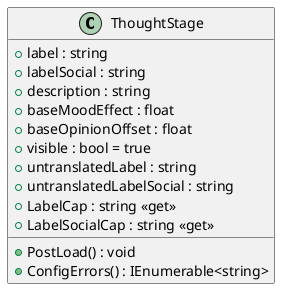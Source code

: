 @startuml
class ThoughtStage {
    + label : string
    + labelSocial : string
    + description : string
    + baseMoodEffect : float
    + baseOpinionOffset : float
    + visible : bool = true
    + untranslatedLabel : string
    + untranslatedLabelSocial : string
    + LabelCap : string <<get>>
    + LabelSocialCap : string <<get>>
    + PostLoad() : void
    + ConfigErrors() : IEnumerable<string>
}
@enduml
